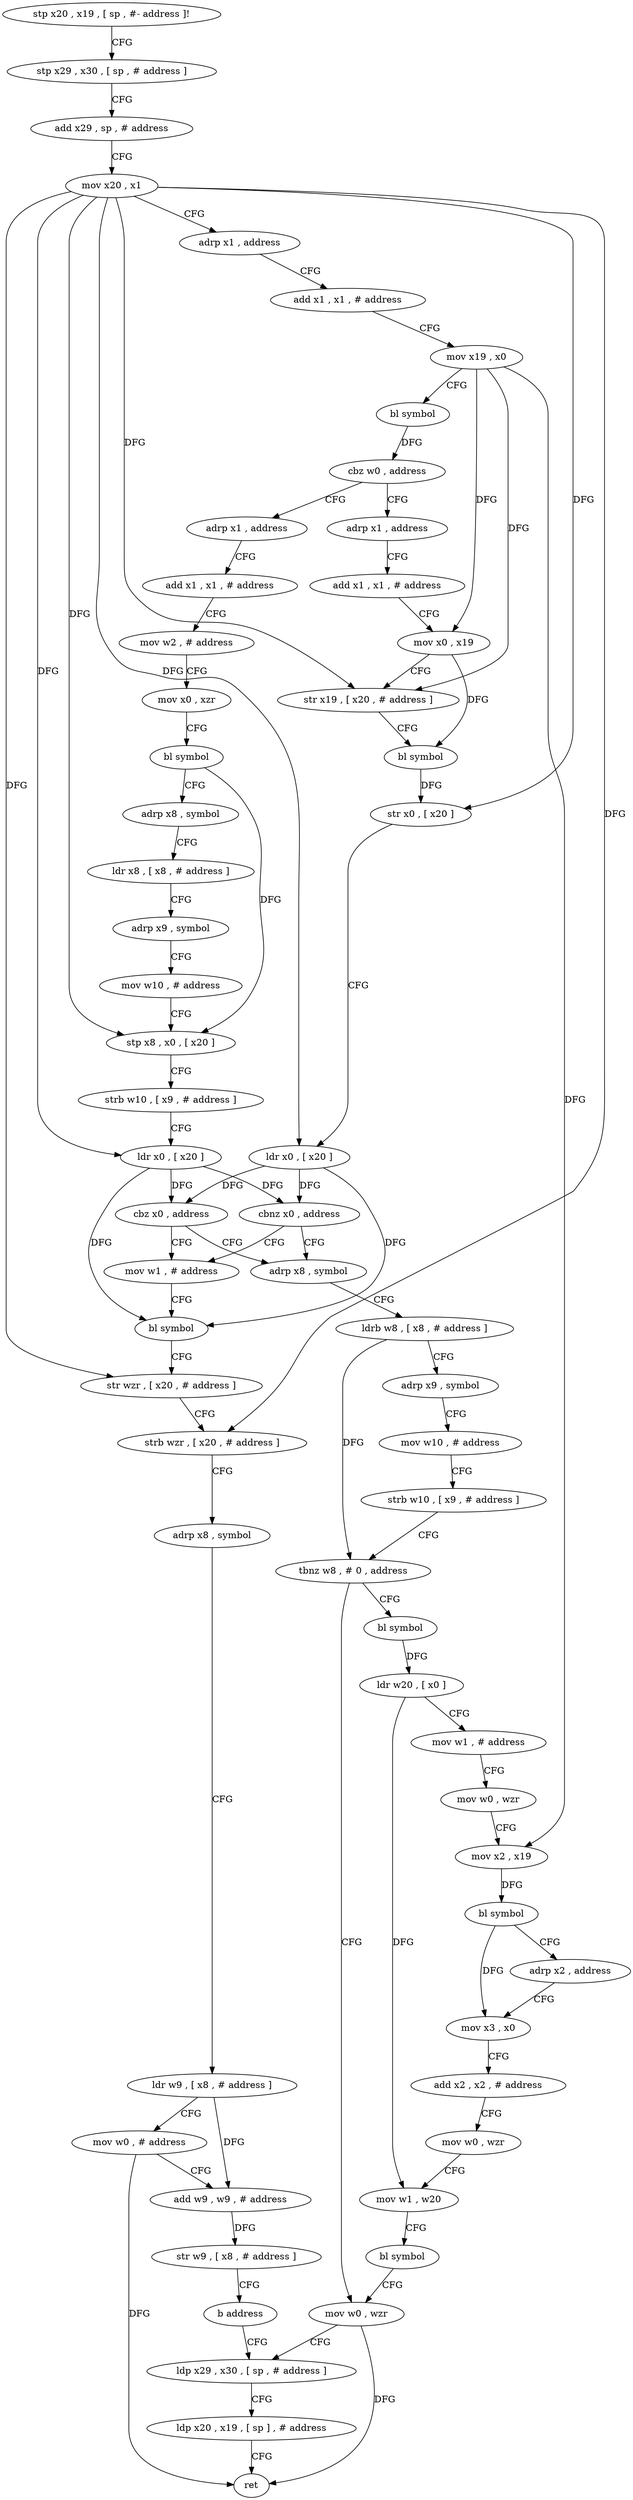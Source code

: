 digraph "func" {
"4209076" [label = "stp x20 , x19 , [ sp , #- address ]!" ]
"4209080" [label = "stp x29 , x30 , [ sp , # address ]" ]
"4209084" [label = "add x29 , sp , # address" ]
"4209088" [label = "mov x20 , x1" ]
"4209092" [label = "adrp x1 , address" ]
"4209096" [label = "add x1 , x1 , # address" ]
"4209100" [label = "mov x19 , x0" ]
"4209104" [label = "bl symbol" ]
"4209108" [label = "cbz w0 , address" ]
"4209184" [label = "adrp x1 , address" ]
"4209112" [label = "adrp x1 , address" ]
"4209188" [label = "add x1 , x1 , # address" ]
"4209192" [label = "mov w2 , # address" ]
"4209196" [label = "mov x0 , xzr" ]
"4209200" [label = "bl symbol" ]
"4209204" [label = "adrp x8 , symbol" ]
"4209208" [label = "ldr x8 , [ x8 , # address ]" ]
"4209212" [label = "adrp x9 , symbol" ]
"4209216" [label = "mov w10 , # address" ]
"4209220" [label = "stp x8 , x0 , [ x20 ]" ]
"4209224" [label = "strb w10 , [ x9 , # address ]" ]
"4209228" [label = "ldr x0 , [ x20 ]" ]
"4209232" [label = "cbnz x0 , address" ]
"4209144" [label = "mov w1 , # address" ]
"4209236" [label = "adrp x8 , symbol" ]
"4209116" [label = "add x1 , x1 , # address" ]
"4209120" [label = "mov x0 , x19" ]
"4209124" [label = "str x19 , [ x20 , # address ]" ]
"4209128" [label = "bl symbol" ]
"4209132" [label = "str x0 , [ x20 ]" ]
"4209136" [label = "ldr x0 , [ x20 ]" ]
"4209140" [label = "cbz x0 , address" ]
"4209148" [label = "bl symbol" ]
"4209152" [label = "str wzr , [ x20 , # address ]" ]
"4209156" [label = "strb wzr , [ x20 , # address ]" ]
"4209160" [label = "adrp x8 , symbol" ]
"4209164" [label = "ldr w9 , [ x8 , # address ]" ]
"4209168" [label = "mov w0 , # address" ]
"4209172" [label = "add w9 , w9 , # address" ]
"4209176" [label = "str w9 , [ x8 , # address ]" ]
"4209180" [label = "b address" ]
"4209312" [label = "ldp x29 , x30 , [ sp , # address ]" ]
"4209240" [label = "ldrb w8 , [ x8 , # address ]" ]
"4209244" [label = "adrp x9 , symbol" ]
"4209248" [label = "mov w10 , # address" ]
"4209252" [label = "strb w10 , [ x9 , # address ]" ]
"4209256" [label = "tbnz w8 , # 0 , address" ]
"4209308" [label = "mov w0 , wzr" ]
"4209260" [label = "bl symbol" ]
"4209316" [label = "ldp x20 , x19 , [ sp ] , # address" ]
"4209320" [label = "ret" ]
"4209264" [label = "ldr w20 , [ x0 ]" ]
"4209268" [label = "mov w1 , # address" ]
"4209272" [label = "mov w0 , wzr" ]
"4209276" [label = "mov x2 , x19" ]
"4209280" [label = "bl symbol" ]
"4209284" [label = "adrp x2 , address" ]
"4209288" [label = "mov x3 , x0" ]
"4209292" [label = "add x2 , x2 , # address" ]
"4209296" [label = "mov w0 , wzr" ]
"4209300" [label = "mov w1 , w20" ]
"4209304" [label = "bl symbol" ]
"4209076" -> "4209080" [ label = "CFG" ]
"4209080" -> "4209084" [ label = "CFG" ]
"4209084" -> "4209088" [ label = "CFG" ]
"4209088" -> "4209092" [ label = "CFG" ]
"4209088" -> "4209220" [ label = "DFG" ]
"4209088" -> "4209228" [ label = "DFG" ]
"4209088" -> "4209124" [ label = "DFG" ]
"4209088" -> "4209132" [ label = "DFG" ]
"4209088" -> "4209136" [ label = "DFG" ]
"4209088" -> "4209152" [ label = "DFG" ]
"4209088" -> "4209156" [ label = "DFG" ]
"4209092" -> "4209096" [ label = "CFG" ]
"4209096" -> "4209100" [ label = "CFG" ]
"4209100" -> "4209104" [ label = "CFG" ]
"4209100" -> "4209120" [ label = "DFG" ]
"4209100" -> "4209124" [ label = "DFG" ]
"4209100" -> "4209276" [ label = "DFG" ]
"4209104" -> "4209108" [ label = "DFG" ]
"4209108" -> "4209184" [ label = "CFG" ]
"4209108" -> "4209112" [ label = "CFG" ]
"4209184" -> "4209188" [ label = "CFG" ]
"4209112" -> "4209116" [ label = "CFG" ]
"4209188" -> "4209192" [ label = "CFG" ]
"4209192" -> "4209196" [ label = "CFG" ]
"4209196" -> "4209200" [ label = "CFG" ]
"4209200" -> "4209204" [ label = "CFG" ]
"4209200" -> "4209220" [ label = "DFG" ]
"4209204" -> "4209208" [ label = "CFG" ]
"4209208" -> "4209212" [ label = "CFG" ]
"4209212" -> "4209216" [ label = "CFG" ]
"4209216" -> "4209220" [ label = "CFG" ]
"4209220" -> "4209224" [ label = "CFG" ]
"4209224" -> "4209228" [ label = "CFG" ]
"4209228" -> "4209232" [ label = "DFG" ]
"4209228" -> "4209140" [ label = "DFG" ]
"4209228" -> "4209148" [ label = "DFG" ]
"4209232" -> "4209144" [ label = "CFG" ]
"4209232" -> "4209236" [ label = "CFG" ]
"4209144" -> "4209148" [ label = "CFG" ]
"4209236" -> "4209240" [ label = "CFG" ]
"4209116" -> "4209120" [ label = "CFG" ]
"4209120" -> "4209124" [ label = "CFG" ]
"4209120" -> "4209128" [ label = "DFG" ]
"4209124" -> "4209128" [ label = "CFG" ]
"4209128" -> "4209132" [ label = "DFG" ]
"4209132" -> "4209136" [ label = "CFG" ]
"4209136" -> "4209140" [ label = "DFG" ]
"4209136" -> "4209232" [ label = "DFG" ]
"4209136" -> "4209148" [ label = "DFG" ]
"4209140" -> "4209236" [ label = "CFG" ]
"4209140" -> "4209144" [ label = "CFG" ]
"4209148" -> "4209152" [ label = "CFG" ]
"4209152" -> "4209156" [ label = "CFG" ]
"4209156" -> "4209160" [ label = "CFG" ]
"4209160" -> "4209164" [ label = "CFG" ]
"4209164" -> "4209168" [ label = "CFG" ]
"4209164" -> "4209172" [ label = "DFG" ]
"4209168" -> "4209172" [ label = "CFG" ]
"4209168" -> "4209320" [ label = "DFG" ]
"4209172" -> "4209176" [ label = "DFG" ]
"4209176" -> "4209180" [ label = "CFG" ]
"4209180" -> "4209312" [ label = "CFG" ]
"4209312" -> "4209316" [ label = "CFG" ]
"4209240" -> "4209244" [ label = "CFG" ]
"4209240" -> "4209256" [ label = "DFG" ]
"4209244" -> "4209248" [ label = "CFG" ]
"4209248" -> "4209252" [ label = "CFG" ]
"4209252" -> "4209256" [ label = "CFG" ]
"4209256" -> "4209308" [ label = "CFG" ]
"4209256" -> "4209260" [ label = "CFG" ]
"4209308" -> "4209312" [ label = "CFG" ]
"4209308" -> "4209320" [ label = "DFG" ]
"4209260" -> "4209264" [ label = "DFG" ]
"4209316" -> "4209320" [ label = "CFG" ]
"4209264" -> "4209268" [ label = "CFG" ]
"4209264" -> "4209300" [ label = "DFG" ]
"4209268" -> "4209272" [ label = "CFG" ]
"4209272" -> "4209276" [ label = "CFG" ]
"4209276" -> "4209280" [ label = "DFG" ]
"4209280" -> "4209284" [ label = "CFG" ]
"4209280" -> "4209288" [ label = "DFG" ]
"4209284" -> "4209288" [ label = "CFG" ]
"4209288" -> "4209292" [ label = "CFG" ]
"4209292" -> "4209296" [ label = "CFG" ]
"4209296" -> "4209300" [ label = "CFG" ]
"4209300" -> "4209304" [ label = "CFG" ]
"4209304" -> "4209308" [ label = "CFG" ]
}
